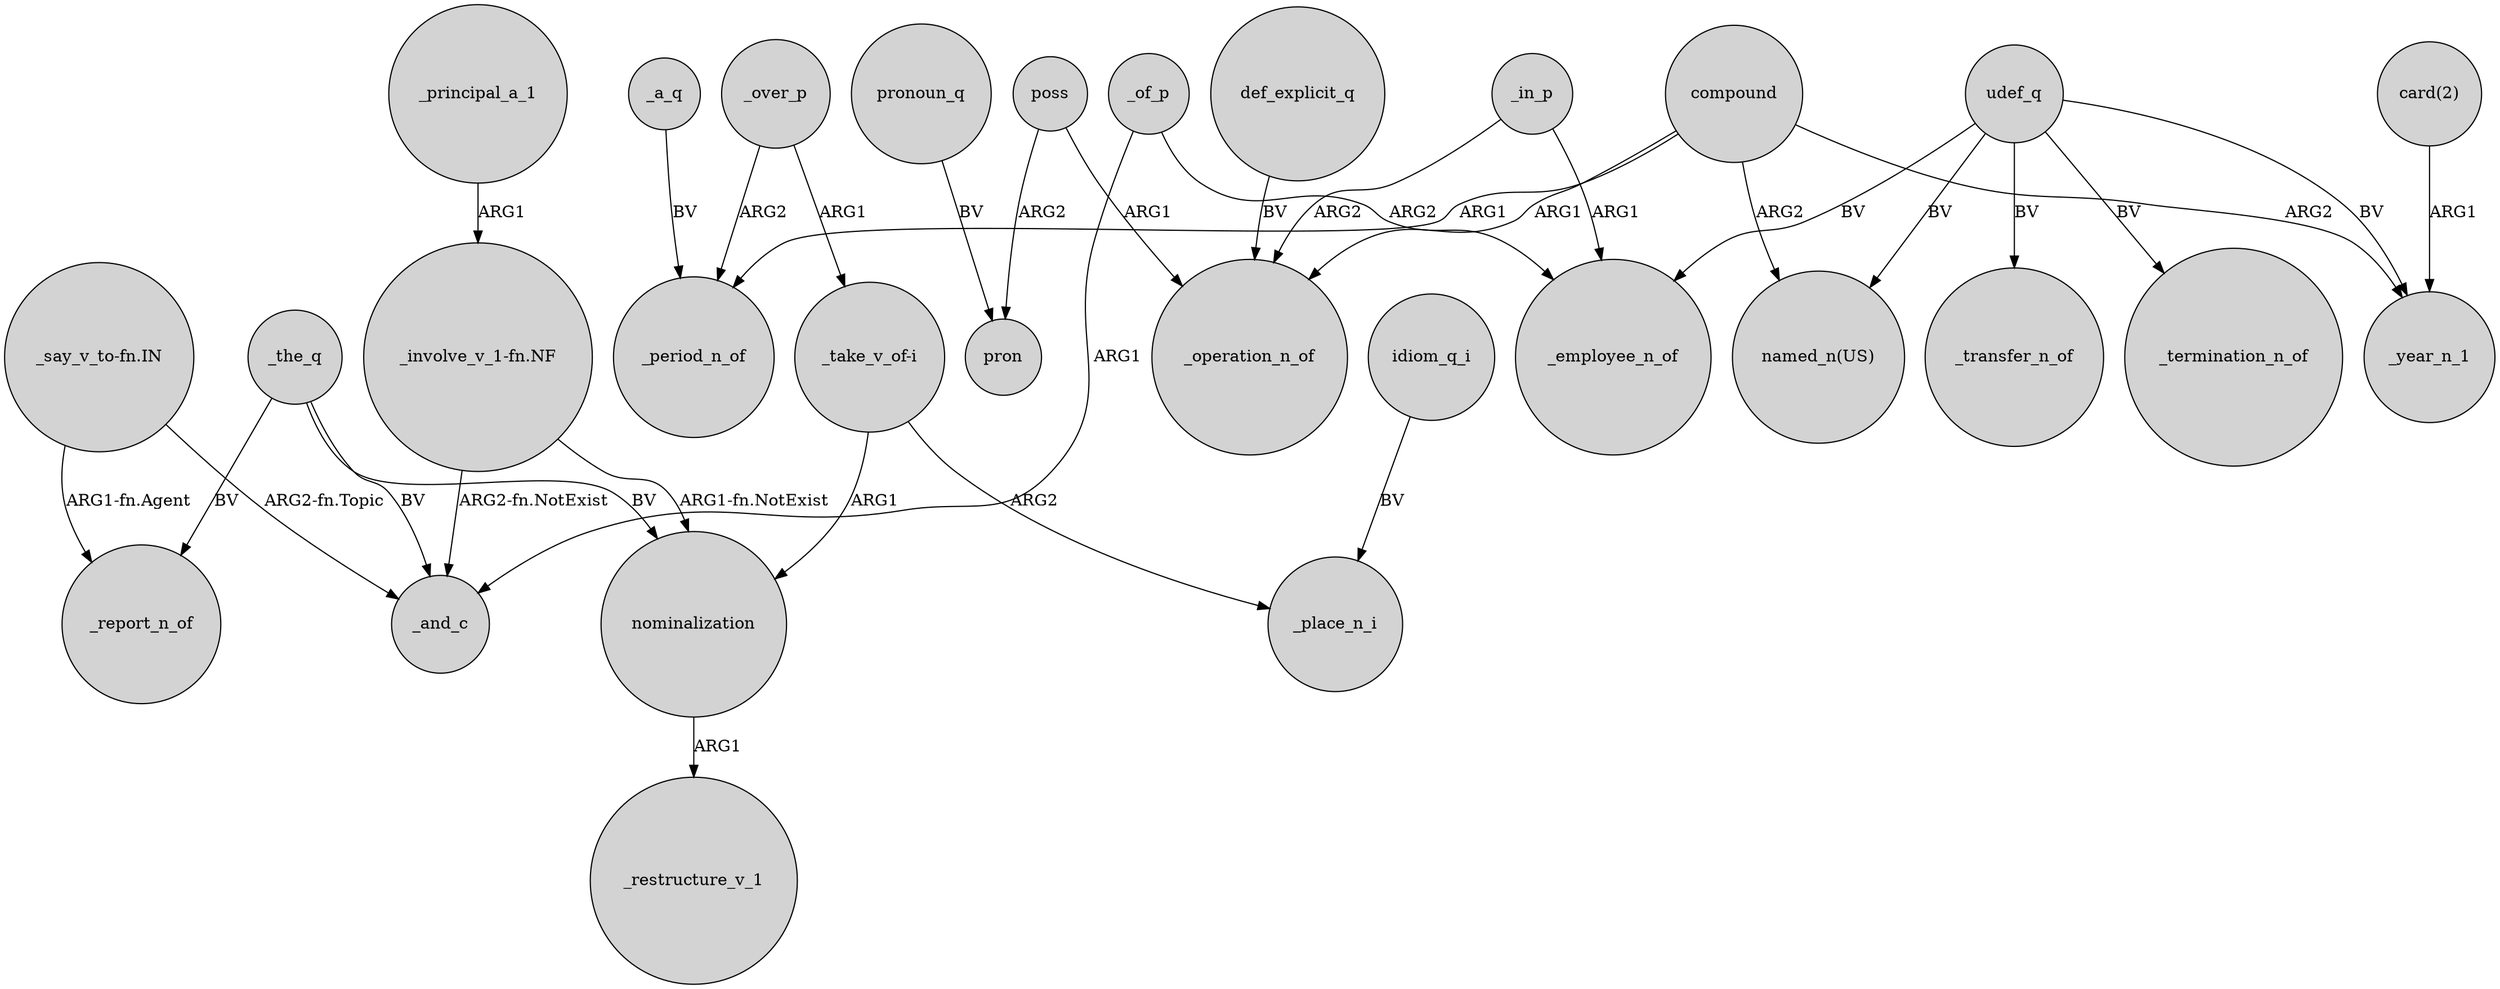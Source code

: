 digraph {
	node [shape=circle style=filled]
	_the_q -> _and_c [label=BV]
	compound -> _operation_n_of [label=ARG1]
	_over_p -> "_take_v_of-i" [label=ARG1]
	_a_q -> _period_n_of [label=BV]
	udef_q -> "named_n(US)" [label=BV]
	"_say_v_to-fn.IN" -> _report_n_of [label="ARG1-fn.Agent"]
	poss -> pron [label=ARG2]
	udef_q -> _employee_n_of [label=BV]
	_in_p -> _employee_n_of [label=ARG1]
	poss -> _operation_n_of [label=ARG1]
	"_involve_v_1-fn.NF" -> nominalization [label="ARG1-fn.NotExist"]
	_in_p -> _operation_n_of [label=ARG2]
	udef_q -> _transfer_n_of [label=BV]
	compound -> "named_n(US)" [label=ARG2]
	udef_q -> _termination_n_of [label=BV]
	nominalization -> _restructure_v_1 [label=ARG1]
	"_take_v_of-i" -> nominalization [label=ARG1]
	pronoun_q -> pron [label=BV]
	def_explicit_q -> _operation_n_of [label=BV]
	idiom_q_i -> _place_n_i [label=BV]
	"card(2)" -> _year_n_1 [label=ARG1]
	compound -> _period_n_of [label=ARG1]
	_the_q -> _report_n_of [label=BV]
	"_say_v_to-fn.IN" -> _and_c [label="ARG2-fn.Topic"]
	_of_p -> _and_c [label=ARG1]
	_principal_a_1 -> "_involve_v_1-fn.NF" [label=ARG1]
	"_take_v_of-i" -> _place_n_i [label=ARG2]
	"_involve_v_1-fn.NF" -> _and_c [label="ARG2-fn.NotExist"]
	udef_q -> _year_n_1 [label=BV]
	_of_p -> _employee_n_of [label=ARG2]
	_over_p -> _period_n_of [label=ARG2]
	compound -> _year_n_1 [label=ARG2]
	_the_q -> nominalization [label=BV]
}
